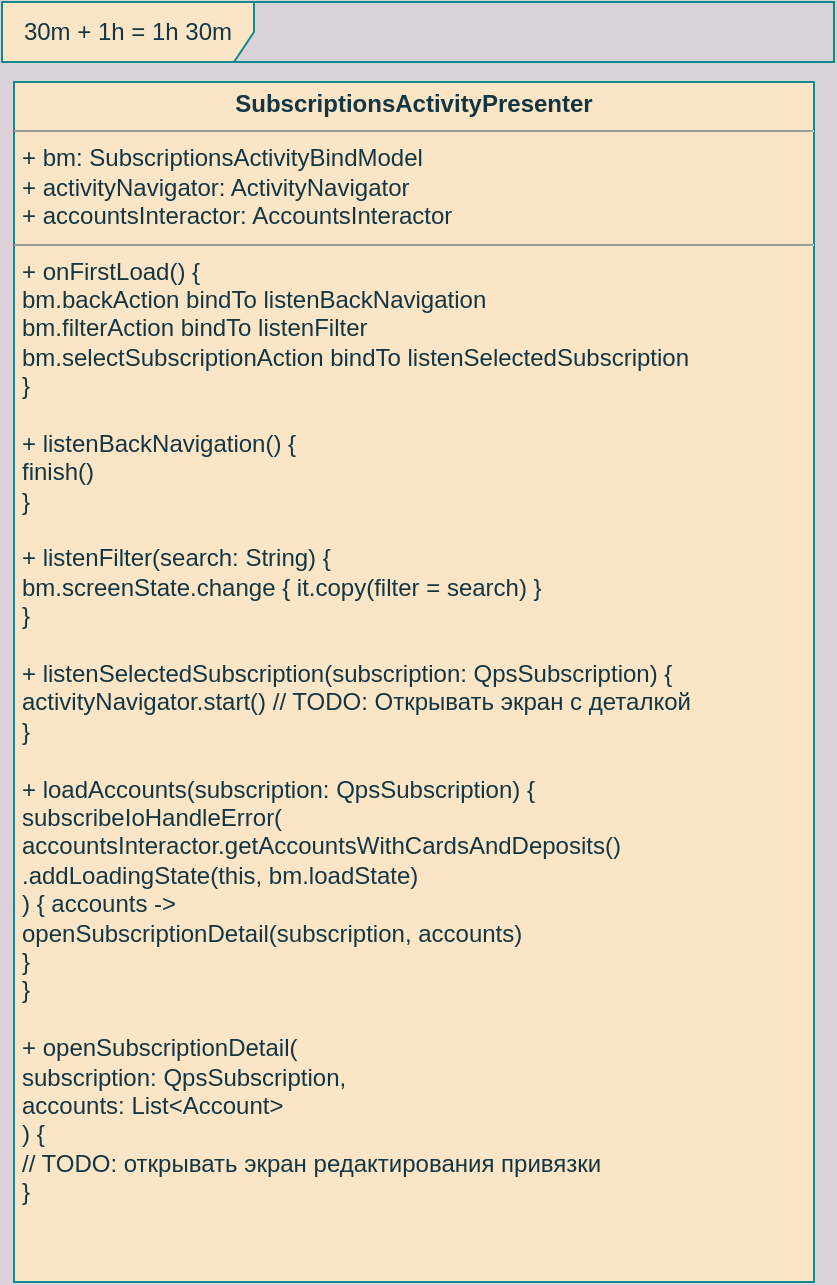 <mxfile version="20.0.3" type="github">
  <diagram id="KnhzERyS-2ZBzNh-_FEv" name="Page-1">
    <mxGraphModel dx="946" dy="600" grid="1" gridSize="10" guides="1" tooltips="1" connect="1" arrows="1" fold="1" page="1" pageScale="1" pageWidth="827" pageHeight="1169" background="#DAD2D8" math="0" shadow="0">
      <root>
        <mxCell id="0" />
        <mxCell id="1" parent="0" />
        <mxCell id="Zr0ekGKhwLJfg-7IXhRg-1" value="&lt;p style=&quot;margin:0px;margin-top:4px;text-align:center;&quot;&gt;&lt;b&gt;SubscriptionsActivityPresenter&lt;/b&gt;&lt;/p&gt;&lt;hr size=&quot;1&quot;&gt;&lt;p style=&quot;margin:0px;margin-left:4px;&quot;&gt;+ bm: SubscriptionsActivityBindModel&lt;/p&gt;&lt;p style=&quot;margin:0px;margin-left:4px;&quot;&gt;+ activityNavigator: ActivityNavigator&lt;/p&gt;&lt;p style=&quot;margin:0px;margin-left:4px;&quot;&gt;+ accountsInteractor: AccountsInteractor&lt;br&gt;&lt;/p&gt;&lt;hr size=&quot;1&quot;&gt;&lt;p style=&quot;margin:0px;margin-left:4px;&quot;&gt;+ onFirstLoad() {&lt;/p&gt;&lt;p style=&quot;margin:0px;margin-left:4px;&quot;&gt;bm.backAction bindTo listenBackNavigation&lt;/p&gt;&lt;p style=&quot;margin:0px;margin-left:4px;&quot;&gt;bm.filterAction bindTo listenFilter&lt;/p&gt;&lt;p style=&quot;margin:0px;margin-left:4px;&quot;&gt;bm.selectSubscriptionAction bindTo listenSelectedSubscription&lt;/p&gt;&lt;p style=&quot;margin:0px;margin-left:4px;&quot;&gt;}&lt;/p&gt;&lt;p style=&quot;margin:0px;margin-left:4px;&quot;&gt;&lt;br&gt;&lt;/p&gt;&lt;p style=&quot;margin:0px;margin-left:4px;&quot;&gt;+ listenBackNavigation() {&lt;/p&gt;&lt;p style=&quot;margin:0px;margin-left:4px;&quot;&gt;finish()&lt;br&gt;&lt;/p&gt;&lt;p style=&quot;margin:0px;margin-left:4px;&quot;&gt;}&lt;/p&gt;&lt;p style=&quot;margin:0px;margin-left:4px;&quot;&gt;&lt;br&gt;&lt;/p&gt;&lt;p style=&quot;margin:0px;margin-left:4px;&quot;&gt;+ listenFilter(search: String) {&lt;/p&gt;&lt;p style=&quot;margin:0px;margin-left:4px;&quot;&gt;bm.screenState.change { it.copy(filter = search) }&lt;br&gt;&lt;/p&gt;&lt;p style=&quot;margin:0px;margin-left:4px;&quot;&gt;}&lt;/p&gt;&lt;p style=&quot;margin:0px;margin-left:4px;&quot;&gt;&lt;br&gt;&lt;/p&gt;&lt;p style=&quot;margin:0px;margin-left:4px;&quot;&gt;+ listenSelectedSubscription(subscription: QpsSubscription) {&lt;/p&gt;&lt;p style=&quot;margin:0px;margin-left:4px;&quot;&gt;activityNavigator.start() // TODO: Открывать экран с деталкой&lt;br&gt;&lt;/p&gt;&lt;p style=&quot;margin:0px;margin-left:4px;&quot;&gt;}&lt;/p&gt;&lt;p style=&quot;margin:0px;margin-left:4px;&quot;&gt;&lt;br&gt;&lt;/p&gt;&lt;p style=&quot;margin:0px;margin-left:4px;&quot;&gt;+ loadAccounts(subscription: QpsSubscription) {&lt;/p&gt;&lt;p style=&quot;margin:0px;margin-left:4px;&quot;&gt;subscribeIoHandleError(&lt;/p&gt;&lt;p style=&quot;margin:0px;margin-left:4px;&quot;&gt;accountsInteractor.getAccountsWithCardsAndDeposits()&lt;/p&gt;&lt;p style=&quot;margin:0px;margin-left:4px;&quot;&gt;.addLoadingState(this, bm.loadState)&lt;br&gt;&lt;/p&gt;&lt;p style=&quot;margin:0px;margin-left:4px;&quot;&gt;) { accounts -&amp;gt;&lt;br&gt;&lt;/p&gt;&lt;p style=&quot;margin:0px;margin-left:4px;&quot;&gt;openSubscriptionDetail(subscription, accounts)&lt;/p&gt;&lt;p style=&quot;margin:0px;margin-left:4px;&quot;&gt;}&lt;br&gt;&lt;/p&gt;&lt;p style=&quot;margin:0px;margin-left:4px;&quot;&gt;}&lt;/p&gt;&lt;p style=&quot;margin:0px;margin-left:4px;&quot;&gt;&lt;br&gt;&lt;/p&gt;&lt;p style=&quot;margin:0px;margin-left:4px;&quot;&gt;+ openSubscriptionDetail(&lt;/p&gt;&lt;p style=&quot;margin:0px;margin-left:4px;&quot;&gt;subscription: QpsSubscription,&lt;/p&gt;&lt;p style=&quot;margin:0px;margin-left:4px;&quot;&gt;accounts: List&amp;lt;Account&amp;gt;&lt;br&gt;&lt;/p&gt;&lt;p style=&quot;margin:0px;margin-left:4px;&quot;&gt;) {&lt;/p&gt;&lt;p style=&quot;margin:0px;margin-left:4px;&quot;&gt;// TODO: открывать экран редактирования привязки&lt;br&gt;&lt;/p&gt;&lt;p style=&quot;margin:0px;margin-left:4px;&quot;&gt;}&lt;br&gt;&lt;/p&gt;" style="verticalAlign=top;align=left;overflow=fill;fontSize=12;fontFamily=Helvetica;html=1;rounded=0;sketch=0;fontColor=#143642;strokeColor=#0F8B8D;fillColor=#FAE5C7;" vertex="1" parent="1">
          <mxGeometry x="120" y="120" width="400" height="600" as="geometry" />
        </mxCell>
        <mxCell id="Zr0ekGKhwLJfg-7IXhRg-2" value="30m + 1h = 1h 30m" style="shape=umlFrame;whiteSpace=wrap;html=1;rounded=0;sketch=0;fontColor=#143642;strokeColor=#0F8B8D;fillColor=#FAE5C7;width=126;height=30;" vertex="1" parent="1">
          <mxGeometry x="114" y="80" width="416" height="30" as="geometry" />
        </mxCell>
      </root>
    </mxGraphModel>
  </diagram>
</mxfile>
